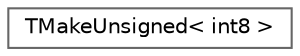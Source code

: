 digraph "Graphical Class Hierarchy"
{
 // INTERACTIVE_SVG=YES
 // LATEX_PDF_SIZE
  bgcolor="transparent";
  edge [fontname=Helvetica,fontsize=10,labelfontname=Helvetica,labelfontsize=10];
  node [fontname=Helvetica,fontsize=10,shape=box,height=0.2,width=0.4];
  rankdir="LR";
  Node0 [id="Node000000",label="TMakeUnsigned\< int8 \>",height=0.2,width=0.4,color="grey40", fillcolor="white", style="filled",URL="$d4/dcf/structTMakeUnsigned_3_01int8_01_4.html",tooltip=" "];
}
